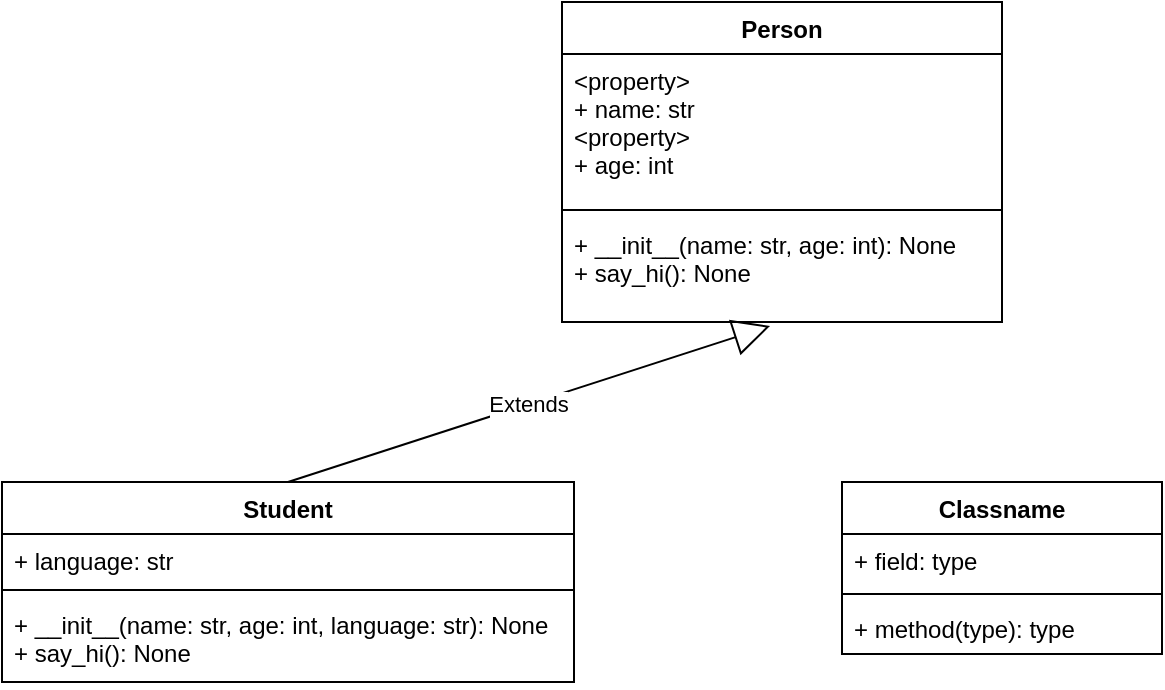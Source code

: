 <mxfile version="15.3.0" type="github">
  <diagram id="FhTYQCDuugWsy-3RP2ZN" name="Page-1">
    <mxGraphModel dx="1422" dy="781" grid="1" gridSize="10" guides="1" tooltips="1" connect="1" arrows="1" fold="1" page="1" pageScale="1" pageWidth="827" pageHeight="1169" math="0" shadow="0">
      <root>
        <mxCell id="0" />
        <mxCell id="1" parent="0" />
        <mxCell id="f6B9oks6x_Fg4kV57822-1" value="Person" style="swimlane;fontStyle=1;align=center;verticalAlign=top;childLayout=stackLayout;horizontal=1;startSize=26;horizontalStack=0;resizeParent=1;resizeParentMax=0;resizeLast=0;collapsible=1;marginBottom=0;" vertex="1" parent="1">
          <mxGeometry x="330" y="360" width="220" height="160" as="geometry" />
        </mxCell>
        <mxCell id="f6B9oks6x_Fg4kV57822-2" value="&lt;property&gt;&#xa;+ name: str&#xa;&lt;property&gt;&#xa;+ age: int" style="text;strokeColor=none;fillColor=none;align=left;verticalAlign=top;spacingLeft=4;spacingRight=4;overflow=hidden;rotatable=0;points=[[0,0.5],[1,0.5]];portConstraint=eastwest;" vertex="1" parent="f6B9oks6x_Fg4kV57822-1">
          <mxGeometry y="26" width="220" height="74" as="geometry" />
        </mxCell>
        <mxCell id="f6B9oks6x_Fg4kV57822-3" value="" style="line;strokeWidth=1;fillColor=none;align=left;verticalAlign=middle;spacingTop=-1;spacingLeft=3;spacingRight=3;rotatable=0;labelPosition=right;points=[];portConstraint=eastwest;" vertex="1" parent="f6B9oks6x_Fg4kV57822-1">
          <mxGeometry y="100" width="220" height="8" as="geometry" />
        </mxCell>
        <mxCell id="f6B9oks6x_Fg4kV57822-4" value="+ __init__(name: str, age: int): None&#xa;+ say_hi(): None" style="text;strokeColor=none;fillColor=none;align=left;verticalAlign=top;spacingLeft=4;spacingRight=4;overflow=hidden;rotatable=0;points=[[0,0.5],[1,0.5]];portConstraint=eastwest;" vertex="1" parent="f6B9oks6x_Fg4kV57822-1">
          <mxGeometry y="108" width="220" height="52" as="geometry" />
        </mxCell>
        <mxCell id="f6B9oks6x_Fg4kV57822-5" value="Student" style="swimlane;fontStyle=1;align=center;verticalAlign=top;childLayout=stackLayout;horizontal=1;startSize=26;horizontalStack=0;resizeParent=1;resizeParentMax=0;resizeLast=0;collapsible=1;marginBottom=0;" vertex="1" parent="1">
          <mxGeometry x="50" y="600" width="286" height="100" as="geometry" />
        </mxCell>
        <mxCell id="f6B9oks6x_Fg4kV57822-6" value="+ language: str" style="text;strokeColor=none;fillColor=none;align=left;verticalAlign=top;spacingLeft=4;spacingRight=4;overflow=hidden;rotatable=0;points=[[0,0.5],[1,0.5]];portConstraint=eastwest;" vertex="1" parent="f6B9oks6x_Fg4kV57822-5">
          <mxGeometry y="26" width="286" height="24" as="geometry" />
        </mxCell>
        <mxCell id="f6B9oks6x_Fg4kV57822-7" value="" style="line;strokeWidth=1;fillColor=none;align=left;verticalAlign=middle;spacingTop=-1;spacingLeft=3;spacingRight=3;rotatable=0;labelPosition=right;points=[];portConstraint=eastwest;" vertex="1" parent="f6B9oks6x_Fg4kV57822-5">
          <mxGeometry y="50" width="286" height="8" as="geometry" />
        </mxCell>
        <mxCell id="f6B9oks6x_Fg4kV57822-8" value="+ __init__(name: str, age: int, language: str): None&#xa;+ say_hi(): None" style="text;strokeColor=none;fillColor=none;align=left;verticalAlign=top;spacingLeft=4;spacingRight=4;overflow=hidden;rotatable=0;points=[[0,0.5],[1,0.5]];portConstraint=eastwest;" vertex="1" parent="f6B9oks6x_Fg4kV57822-5">
          <mxGeometry y="58" width="286" height="42" as="geometry" />
        </mxCell>
        <mxCell id="f6B9oks6x_Fg4kV57822-9" value="Extends" style="endArrow=block;endSize=16;endFill=0;html=1;exitX=0.5;exitY=0;exitDx=0;exitDy=0;entryX=0.473;entryY=1.038;entryDx=0;entryDy=0;entryPerimeter=0;" edge="1" parent="1" source="f6B9oks6x_Fg4kV57822-5" target="f6B9oks6x_Fg4kV57822-4">
          <mxGeometry width="160" relative="1" as="geometry">
            <mxPoint x="330" y="590" as="sourcePoint" />
            <mxPoint x="490" y="590" as="targetPoint" />
          </mxGeometry>
        </mxCell>
        <mxCell id="f6B9oks6x_Fg4kV57822-10" value="Classname" style="swimlane;fontStyle=1;align=center;verticalAlign=top;childLayout=stackLayout;horizontal=1;startSize=26;horizontalStack=0;resizeParent=1;resizeParentMax=0;resizeLast=0;collapsible=1;marginBottom=0;" vertex="1" parent="1">
          <mxGeometry x="470" y="600" width="160" height="86" as="geometry" />
        </mxCell>
        <mxCell id="f6B9oks6x_Fg4kV57822-11" value="+ field: type" style="text;strokeColor=none;fillColor=none;align=left;verticalAlign=top;spacingLeft=4;spacingRight=4;overflow=hidden;rotatable=0;points=[[0,0.5],[1,0.5]];portConstraint=eastwest;" vertex="1" parent="f6B9oks6x_Fg4kV57822-10">
          <mxGeometry y="26" width="160" height="26" as="geometry" />
        </mxCell>
        <mxCell id="f6B9oks6x_Fg4kV57822-12" value="" style="line;strokeWidth=1;fillColor=none;align=left;verticalAlign=middle;spacingTop=-1;spacingLeft=3;spacingRight=3;rotatable=0;labelPosition=right;points=[];portConstraint=eastwest;" vertex="1" parent="f6B9oks6x_Fg4kV57822-10">
          <mxGeometry y="52" width="160" height="8" as="geometry" />
        </mxCell>
        <mxCell id="f6B9oks6x_Fg4kV57822-13" value="+ method(type): type" style="text;strokeColor=none;fillColor=none;align=left;verticalAlign=top;spacingLeft=4;spacingRight=4;overflow=hidden;rotatable=0;points=[[0,0.5],[1,0.5]];portConstraint=eastwest;" vertex="1" parent="f6B9oks6x_Fg4kV57822-10">
          <mxGeometry y="60" width="160" height="26" as="geometry" />
        </mxCell>
      </root>
    </mxGraphModel>
  </diagram>
</mxfile>
